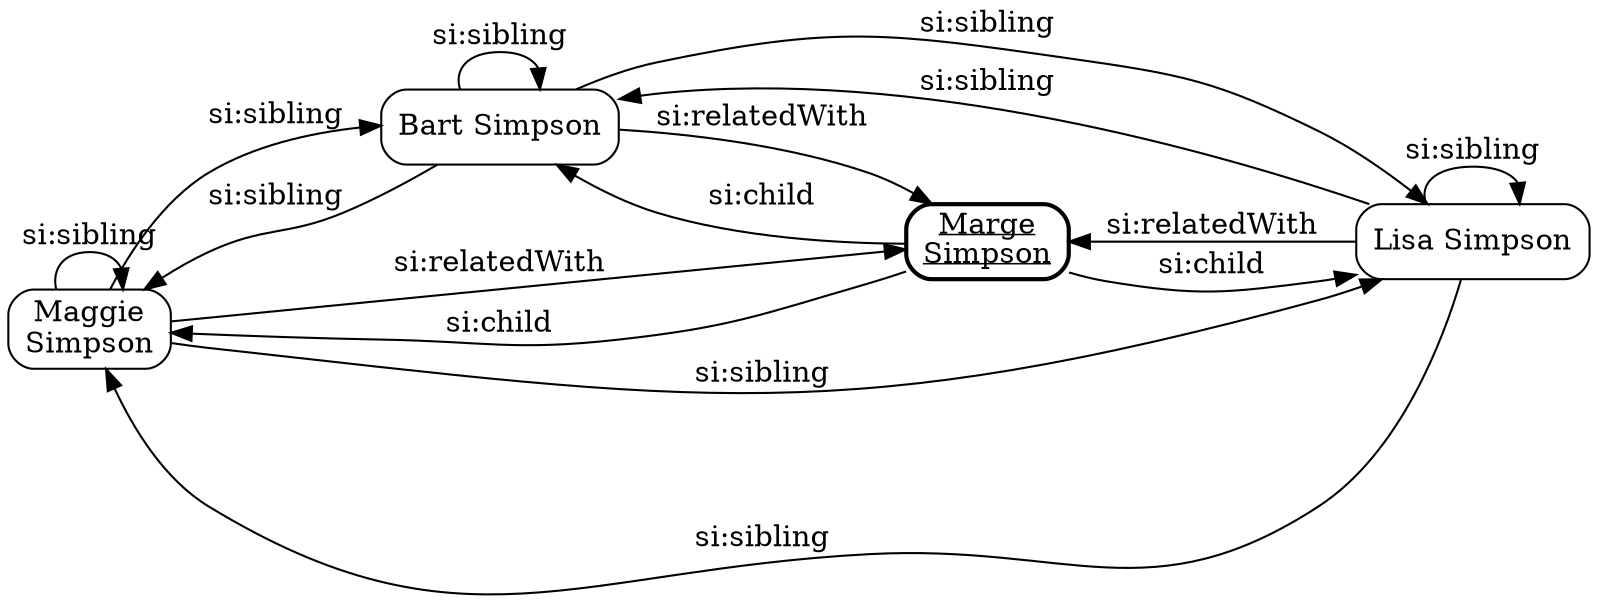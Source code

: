 digraph {
sep="+25,25";
splines = true;
overlap=false;
graph [ rankdir="LR" ]
"si:maggie"[  shape="box"  style="rounded" label="Maggie\nSimpson\n" ];
"si:bart"[  shape="box"  style="rounded" label="Bart Simpson" ];
"si:lisa"[  shape="box"  style="rounded" label="Lisa Simpson" ];
"si:marge"[  shape="box"  style="rounded,bold" label=<<U>Marge<BR ALIGN="CENTER"/>Simpson<BR ALIGN="CENTER"/></U>> ];
"si:lisa" -> "si:lisa" [ label = "si:sibling" arrowtail="normal"  color="black"  ];
"si:maggie" -> "si:marge" [ label = "si:relatedWith" arrowtail="normal"  color="black"  ];
"si:lisa" -> "si:marge" [ label = "si:relatedWith" arrowtail="normal"  color="black"  ];
"si:bart" -> "si:marge" [ label = "si:relatedWith" arrowtail="normal"  color="black"  ];
"si:lisa" -> "si:bart" [ label = "si:sibling" arrowtail="normal"  color="black"  ];
"si:bart" -> "si:lisa" [ label = "si:sibling" arrowtail="normal"  color="black"  ];
"si:lisa" -> "si:maggie" [ label = "si:sibling" arrowtail="normal"  color="black"  ];
"si:maggie" -> "si:lisa" [ label = "si:sibling" arrowtail="normal"  color="black"  ];
"si:marge" -> "si:bart" [ label = "si:child" arrowtail="normal"  color="black"  ];
"si:marge" -> "si:lisa" [ label = "si:child" arrowtail="normal"  color="black"  ];
"si:bart" -> "si:bart" [ label = "si:sibling" arrowtail="normal"  color="black"  ];
"si:maggie" -> "si:maggie" [ label = "si:sibling" arrowtail="normal"  color="black"  ];
"si:maggie" -> "si:bart" [ label = "si:sibling" arrowtail="normal"  color="black"  ];
"si:bart" -> "si:maggie" [ label = "si:sibling" arrowtail="normal"  color="black"  ];
"si:marge" -> "si:maggie" [ label = "si:child" arrowtail="normal"  color="black"  ];
}